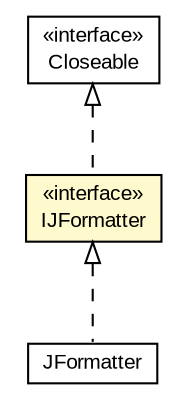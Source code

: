 #!/usr/local/bin/dot
#
# Class diagram 
# Generated by UMLGraph version 5.1 (http://www.umlgraph.org/)
#

digraph G {
	edge [fontname="arial",fontsize=10,labelfontname="arial",labelfontsize=10];
	node [fontname="arial",fontsize=10,shape=plaintext];
	nodesep=0.25;
	ranksep=0.5;
	// com.helger.jcodemodel.IJFormatter
	c10593 [label=<<table title="com.helger.jcodemodel.IJFormatter" border="0" cellborder="1" cellspacing="0" cellpadding="2" port="p" bgcolor="lemonChiffon" href="./IJFormatter.html">
		<tr><td><table border="0" cellspacing="0" cellpadding="1">
<tr><td align="center" balign="center"> &#171;interface&#187; </td></tr>
<tr><td align="center" balign="center"> IJFormatter </td></tr>
		</table></td></tr>
		</table>>, fontname="arial", fontcolor="black", fontsize=10.0];
	// com.helger.jcodemodel.writer.JFormatter
	c10640 [label=<<table title="com.helger.jcodemodel.writer.JFormatter" border="0" cellborder="1" cellspacing="0" cellpadding="2" port="p" href="./writer/JFormatter.html">
		<tr><td><table border="0" cellspacing="0" cellpadding="1">
<tr><td align="center" balign="center"> JFormatter </td></tr>
		</table></td></tr>
		</table>>, fontname="arial", fontcolor="black", fontsize=10.0];
	//com.helger.jcodemodel.IJFormatter implements java.io.Closeable
	c10646:p -> c10593:p [dir=back,arrowtail=empty,style=dashed];
	//com.helger.jcodemodel.writer.JFormatter implements com.helger.jcodemodel.IJFormatter
	c10593:p -> c10640:p [dir=back,arrowtail=empty,style=dashed];
	// java.io.Closeable
	c10646 [label=<<table title="java.io.Closeable" border="0" cellborder="1" cellspacing="0" cellpadding="2" port="p" href="http://java.sun.com/j2se/1.4.2/docs/api/java/io/Closeable.html">
		<tr><td><table border="0" cellspacing="0" cellpadding="1">
<tr><td align="center" balign="center"> &#171;interface&#187; </td></tr>
<tr><td align="center" balign="center"> Closeable </td></tr>
		</table></td></tr>
		</table>>, fontname="arial", fontcolor="black", fontsize=10.0];
}

